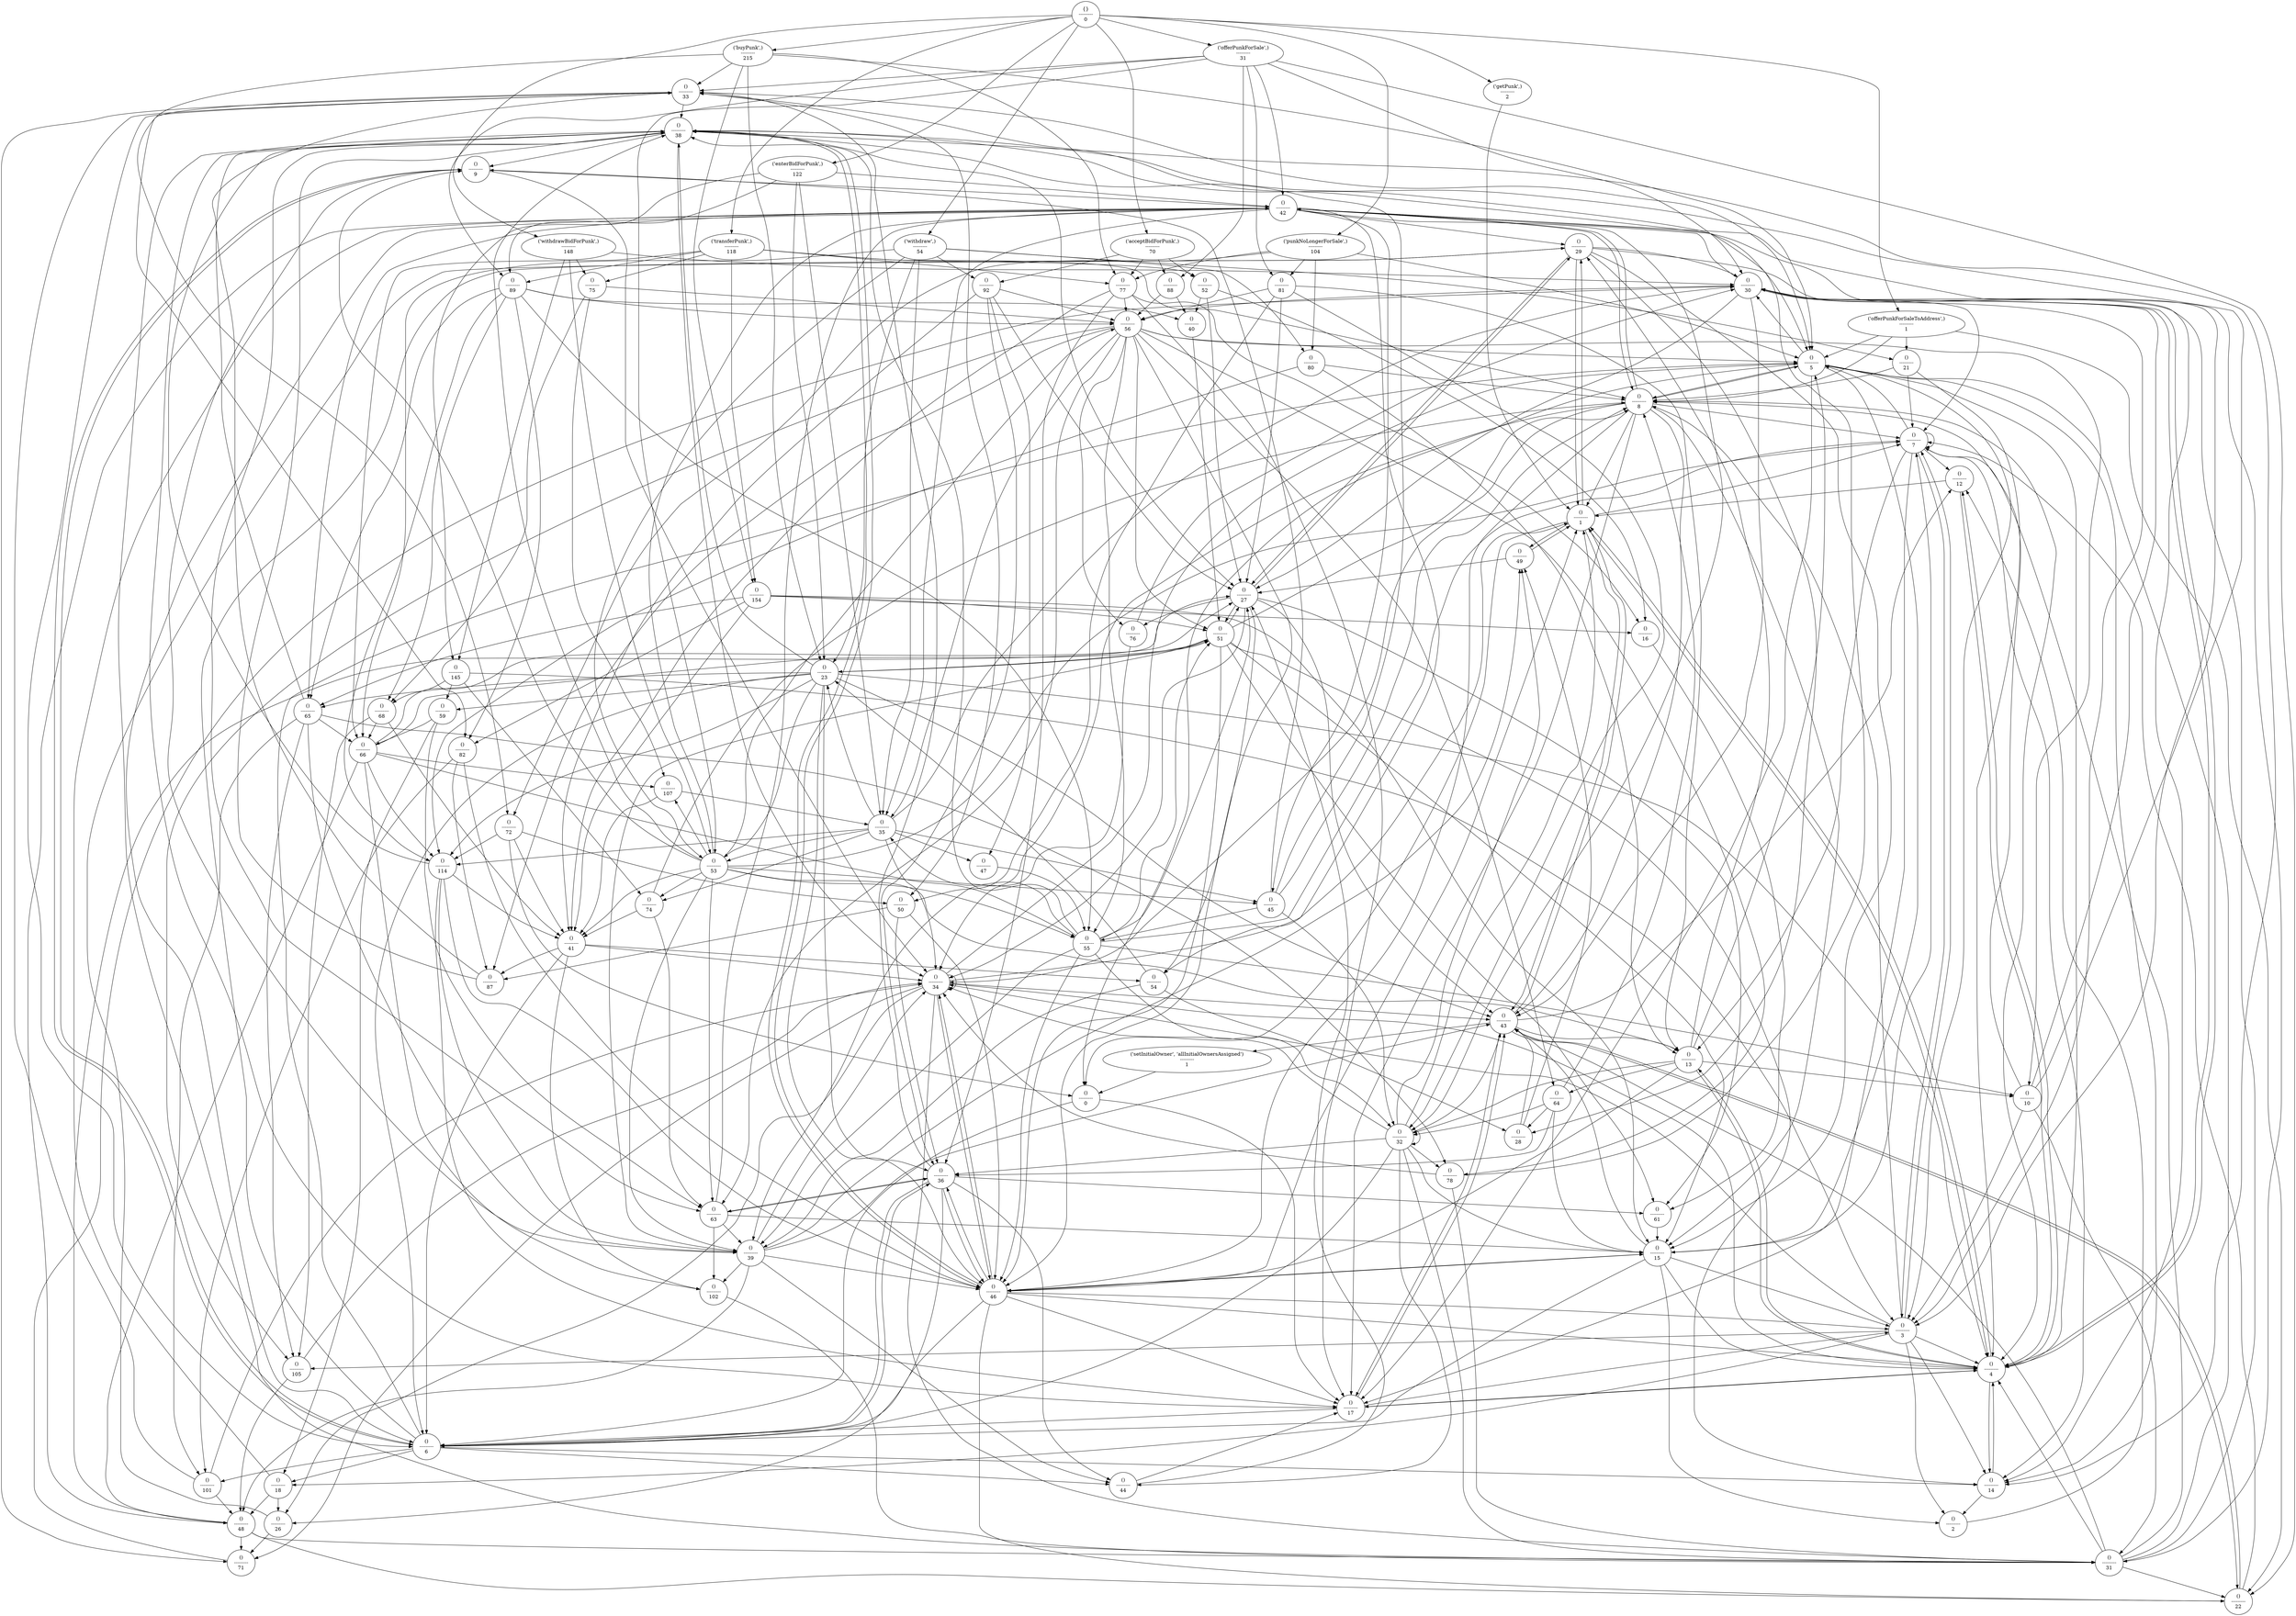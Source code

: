 strict digraph  {
"{}\n---------\n0";
"('buyPunk',)\n---------\n215";
"()\n---------\n33";
"()\n---------\n38";
"()\n---------\n9";
"()\n---------\n42";
"()\n---------\n29";
"()\n---------\n30";
"()\n---------\n43";
"()\n---------\n12";
"()\n---------\n1";
"()\n---------\n0";
"('setInitialOwner', 'allInitialOwnersAssigned')\n---------\n1";
"()\n---------\n4";
"()\n---------\n27";
"()\n---------\n14";
"()\n---------\n31";
"()\n---------\n22";
"()\n---------\n48";
"()\n---------\n6";
"()\n---------\n5";
"()\n---------\n17";
"()\n---------\n44";
"()\n---------\n34";
"()\n---------\n43";
"()\n---------\n39";
"()\n---------\n46";
"()\n---------\n38";
"()\n---------\n46";
"()\n---------\n14";
"()\n---------\n36";
"()\n---------\n4";
"()\n---------\n46";
"()\n---------\n15";
"()\n---------\n2";
"()\n---------\n3";
"()\n---------\n63";
"()\n---------\n17";
"()\n---------\n6";
"()\n---------\n18";
"()\n---------\n26";
"()\n---------\n71";
"()\n---------\n48";
"()\n---------\n36";
"()\n---------\n33";
"()\n---------\n101";
"()\n---------\n50";
"()\n---------\n87";
"()\n---------\n82";
"()\n---------\n23";
"()\n---------\n59";
"()\n---------\n63";
"()\n---------\n102";
"()\n---------\n66";
"()\n---------\n53";
"()\n---------\n39";
"()\n---------\n65";
"()\n---------\n23";
"()\n---------\n114";
"()\n---------\n17";
"()\n---------\n51";
"()\n---------\n61";
"()\n---------\n36";
"()\n---------\n4";
"()\n---------\n154";
"()\n---------\n41";
"()\n---------\n6";
"()\n---------\n16";
"()\n---------\n15";
"()\n---------\n72";
"()\n---------\n0";
"()\n---------\n77";
"()\n---------\n5";
"('enterBidForPunk',)\n---------\n122";
"()\n---------\n145";
"()\n---------\n3";
"()\n---------\n8";
"()\n---------\n1";
"()\n---------\n4";
"()\n---------\n1";
"()\n---------\n4";
"()\n---------\n12";
"()\n---------\n49";
"()\n---------\n7";
"()\n---------\n34";
"()\n---------\n46";
"()\n---------\n39";
"()\n---------\n34";
"()\n---------\n34";
"()\n---------\n105";
"()\n---------\n74";
"()\n---------\n41";
"()\n---------\n68";
"()\n---------\n35";
"()\n---------\n45";
"()\n---------\n32";
"()\n---------\n31";
"()\n---------\n43";
"()\n---------\n13";
"()\n---------\n7";
"()\n---------\n32";
"()\n---------\n15";
"()\n---------\n38";
"()\n---------\n27";
"()\n---------\n55";
"()\n---------\n114";
"()\n---------\n47";
"()\n---------\n42";
"()\n---------\n32";
"()\n---------\n78";
"()\n---------\n65";
"()\n---------\n89";
"('offerPunkForSale',)\n---------\n31";
"()\n---------\n53";
"()\n---------\n42";
"()\n---------\n29";
"()\n---------\n30";
"()\n---------\n43";
"()\n---------\n13";
"()\n---------\n7";
"()\n---------\n28";
"()\n---------\n15";
"()\n---------\n35";
"()\n---------\n23";
"()\n---------\n54";
"()\n---------\n13";
"()\n---------\n10";
"()\n---------\n8";
"()\n---------\n4";
"()\n---------\n3";
"()\n---------\n64";
"()\n---------\n15";
"()\n---------\n5";
"()\n---------\n55";
"()\n---------\n51";
"()\n---------\n14";
"()\n---------\n7";
"()\n---------\n56";
"()\n---------\n5";
"()\n---------\n7";
"()\n---------\n30";
"()\n---------\n27";
"()\n---------\n76";
"()\n---------\n56";
"()\n---------\n81";
"()\n---------\n56";
"()\n---------\n89";
"()\n---------\n40";
"()\n---------\n88";
"()\n---------\n22";
"('withdraw',)\n---------\n54";
"()\n---------\n53";
"()\n---------\n107";
"()\n---------\n41";
"()\n---------\n80";
"()\n---------\n8";
"()\n---------\n66";
"()\n---------\n27";
"()\n---------\n92";
"()\n---------\n21";
"('withdrawBidForPunk',)\n---------\n148";
"()\n---------\n75";
"('transferPunk',)\n---------\n118";
"()\n---------\n77";
"()\n---------\n17";
"()\n---------\n52";
"()\n---------\n8";
"('punkNoLongerForSale',)\n---------\n104";
"()\n---------\n5";
"('acceptBidForPunk',)\n---------\n70";
"('offerPunkForSaleToAddress',)\n---------\n1";
"('getPunk',)\n---------\n2";
"{}\n---------\n0" -> "('buyPunk',)\n---------\n215";
"{}\n---------\n0" -> "('enterBidForPunk',)\n---------\n122";
"{}\n---------\n0" -> "('offerPunkForSale',)\n---------\n31";
"{}\n---------\n0" -> "('withdraw',)\n---------\n54";
"{}\n---------\n0" -> "('withdrawBidForPunk',)\n---------\n148";
"{}\n---------\n0" -> "('transferPunk',)\n---------\n118";
"{}\n---------\n0" -> "('punkNoLongerForSale',)\n---------\n104";
"{}\n---------\n0" -> "('acceptBidForPunk',)\n---------\n70";
"{}\n---------\n0" -> "('offerPunkForSaleToAddress',)\n---------\n1";
"{}\n---------\n0" -> "('getPunk',)\n---------\n2";
"('buyPunk',)\n---------\n215" -> "()\n---------\n33";
"('buyPunk',)\n---------\n215" -> "()\n---------\n23";
"('buyPunk',)\n---------\n215" -> "()\n---------\n23";
"('buyPunk',)\n---------\n215" -> "()\n---------\n154";
"('buyPunk',)\n---------\n215" -> "()\n---------\n72";
"('buyPunk',)\n---------\n215" -> "()\n---------\n77";
"('buyPunk',)\n---------\n215" -> "()\n---------\n5";
"()\n---------\n33" -> "()\n---------\n38";
"()\n---------\n33" -> "()\n---------\n6";
"()\n---------\n33" -> "()\n---------\n50";
"()\n---------\n33" -> "()\n---------\n82";
"()\n---------\n38" -> "()\n---------\n9";
"()\n---------\n38" -> "()\n---------\n46";
"()\n---------\n38" -> "()\n---------\n46";
"()\n---------\n38" -> "()\n---------\n63";
"()\n---------\n38" -> "()\n---------\n17";
"()\n---------\n9" -> "()\n---------\n42";
"()\n---------\n9" -> "()\n---------\n6";
"()\n---------\n9" -> "()\n---------\n34";
"()\n---------\n9" -> "()\n---------\n39";
"()\n---------\n42" -> "()\n---------\n29";
"()\n---------\n42" -> "()\n---------\n31";
"()\n---------\n42" -> "()\n---------\n48";
"()\n---------\n29" -> "()\n---------\n30";
"()\n---------\n29" -> "()\n---------\n27";
"()\n---------\n29" -> "()\n---------\n14";
"()\n---------\n30" -> "()\n---------\n43";
"()\n---------\n30" -> "()\n---------\n4";
"()\n---------\n43" -> "()\n---------\n12";
"()\n---------\n43" -> "('setInitialOwner', 'allInitialOwnersAssigned')\n---------\n1";
"()\n---------\n12" -> "()\n---------\n1";
"()\n---------\n1" -> "()\n---------\n0";
"('setInitialOwner', 'allInitialOwnersAssigned')\n---------\n1" -> "()\n---------\n0";
"()\n---------\n4" -> "()\n---------\n12";
"()\n---------\n27" -> "()\n---------\n43";
"()\n---------\n14" -> "()\n---------\n4";
"()\n---------\n31" -> "()\n---------\n30";
"()\n---------\n31" -> "()\n---------\n22";
"()\n---------\n22" -> "()\n---------\n43";
"()\n---------\n48" -> "()\n---------\n27";
"()\n---------\n48" -> "()\n---------\n22";
"()\n---------\n6" -> "()\n---------\n29";
"()\n---------\n6" -> "()\n---------\n5";
"()\n---------\n6" -> "()\n---------\n44";
"()\n---------\n5" -> "()\n---------\n30";
"()\n---------\n5" -> "()\n---------\n17";
"()\n---------\n17" -> "()\n---------\n43";
"()\n---------\n44" -> "()\n---------\n27";
"()\n---------\n44" -> "()\n---------\n17";
"()\n---------\n34" -> "()\n---------\n31";
"()\n---------\n34" -> "()\n---------\n5";
"()\n---------\n34" -> "()\n---------\n43";
"()\n---------\n43" -> "()\n---------\n22";
"()\n---------\n43" -> "()\n---------\n17";
"()\n---------\n39" -> "()\n---------\n48";
"()\n---------\n39" -> "()\n---------\n44";
"()\n---------\n39" -> "()\n---------\n43";
"()\n---------\n46" -> "()\n---------\n6";
"()\n---------\n46" -> "()\n---------\n38";
"()\n---------\n46" -> "()\n---------\n36";
"()\n---------\n46" -> "()\n---------\n4";
"()\n---------\n38" -> "()\n---------\n5";
"()\n---------\n38" -> "()\n---------\n46";
"()\n---------\n38" -> "()\n---------\n14";
"()\n---------\n46" -> "()\n---------\n17";
"()\n---------\n14" -> "()\n---------\n4";
"()\n---------\n36" -> "()\n---------\n44";
"()\n---------\n36" -> "()\n---------\n46";
"()\n---------\n4" -> "()\n---------\n14";
"()\n---------\n4" -> "()\n---------\n14";
"()\n---------\n46" -> "()\n---------\n34";
"()\n---------\n46" -> "()\n---------\n38";
"()\n---------\n46" -> "()\n---------\n15";
"()\n---------\n46" -> "()\n---------\n3";
"()\n---------\n15" -> "()\n---------\n43";
"()\n---------\n15" -> "()\n---------\n46";
"()\n---------\n15" -> "()\n---------\n2";
"()\n---------\n2" -> "()\n---------\n12";
"()\n---------\n3" -> "()\n---------\n14";
"()\n---------\n3" -> "()\n---------\n2";
"()\n---------\n63" -> "()\n---------\n39";
"()\n---------\n63" -> "()\n---------\n36";
"()\n---------\n63" -> "()\n---------\n15";
"()\n---------\n17" -> "()\n---------\n4";
"()\n---------\n17" -> "()\n---------\n3";
"()\n---------\n6" -> "()\n---------\n18";
"()\n---------\n6" -> "()\n---------\n9";
"()\n---------\n6" -> "()\n---------\n36";
"()\n---------\n6" -> "()\n---------\n101";
"()\n---------\n18" -> "()\n---------\n42";
"()\n---------\n18" -> "()\n---------\n26";
"()\n---------\n18" -> "()\n---------\n48";
"()\n---------\n26" -> "()\n---------\n29";
"()\n---------\n26" -> "()\n---------\n71";
"()\n---------\n71" -> "()\n---------\n30";
"()\n---------\n48" -> "()\n---------\n31";
"()\n---------\n48" -> "()\n---------\n71";
"()\n---------\n36" -> "()\n---------\n26";
"()\n---------\n36" -> "()\n---------\n6";
"()\n---------\n36" -> "()\n---------\n33";
"()\n---------\n33" -> "()\n---------\n71";
"()\n---------\n33" -> "()\n---------\n5";
"()\n---------\n101" -> "()\n---------\n48";
"()\n---------\n101" -> "()\n---------\n34";
"()\n---------\n101" -> "()\n---------\n33";
"()\n---------\n50" -> "()\n---------\n46";
"()\n---------\n50" -> "()\n---------\n36";
"()\n---------\n50" -> "()\n---------\n87";
"()\n---------\n87" -> "()\n---------\n38";
"()\n---------\n87" -> "()\n---------\n33";
"()\n---------\n82" -> "()\n---------\n46";
"()\n---------\n82" -> "()\n---------\n101";
"()\n---------\n82" -> "()\n---------\n87";
"()\n---------\n23" -> "()\n---------\n59";
"()\n---------\n23" -> "()\n---------\n6";
"()\n---------\n23" -> "()\n---------\n53";
"()\n---------\n23" -> "()\n---------\n65";
"()\n---------\n59" -> "()\n---------\n18";
"()\n---------\n59" -> "()\n---------\n63";
"()\n---------\n59" -> "()\n---------\n66";
"()\n---------\n63" -> "()\n---------\n42";
"()\n---------\n63" -> "()\n---------\n102";
"()\n---------\n102" -> "()\n---------\n31";
"()\n---------\n66" -> "()\n---------\n48";
"()\n---------\n66" -> "()\n---------\n102";
"()\n---------\n53" -> "()\n---------\n9";
"()\n---------\n53" -> "()\n---------\n63";
"()\n---------\n53" -> "()\n---------\n39";
"()\n---------\n39" -> "()\n---------\n34";
"()\n---------\n39" -> "()\n---------\n102";
"()\n---------\n65" -> "()\n---------\n66";
"()\n---------\n65" -> "()\n---------\n101";
"()\n---------\n65" -> "()\n---------\n39";
"()\n---------\n23" -> "()\n---------\n38";
"()\n---------\n23" -> "()\n---------\n53";
"()\n---------\n23" -> "()\n---------\n114";
"()\n---------\n23" -> "()\n---------\n51";
"()\n---------\n23" -> "()\n---------\n36";
"()\n---------\n23" -> "()\n---------\n4";
"()\n---------\n114" -> "()\n---------\n46";
"()\n---------\n114" -> "()\n---------\n17";
"()\n---------\n17" -> "()\n---------\n4";
"()\n---------\n51" -> "()\n---------\n46";
"()\n---------\n51" -> "()\n---------\n39";
"()\n---------\n51" -> "()\n---------\n61";
"()\n---------\n61" -> "()\n---------\n15";
"()\n---------\n36" -> "()\n---------\n63";
"()\n---------\n36" -> "()\n---------\n61";
"()\n---------\n4" -> "()\n---------\n17";
"()\n---------\n4" -> "()\n---------\n17";
"()\n---------\n154" -> "()\n---------\n82";
"()\n---------\n154" -> "()\n---------\n65";
"()\n---------\n154" -> "()\n---------\n51";
"()\n---------\n154" -> "()\n---------\n41";
"()\n---------\n154" -> "()\n---------\n16";
"()\n---------\n154" -> "()\n---------\n15";
"()\n---------\n41" -> "()\n---------\n87";
"()\n---------\n41" -> "()\n---------\n6";
"()\n---------\n6" -> "()\n---------\n14";
"()\n---------\n16" -> "()\n---------\n61";
"()\n---------\n15" -> "()\n---------\n6";
"()\n---------\n15" -> "()\n---------\n3";
"()\n---------\n72" -> "()\n---------\n50";
"()\n---------\n72" -> "()\n---------\n114";
"()\n---------\n72" -> "()\n---------\n41";
"()\n---------\n72" -> "()\n---------\n0";
"()\n---------\n0" -> "()\n---------\n17";
"()\n---------\n0" -> "()\n---------\n6";
"()\n---------\n77" -> "()\n---------\n36";
"()\n---------\n77" -> "()\n---------\n16";
"()\n---------\n5" -> "()\n---------\n0";
"()\n---------\n5" -> "()\n---------\n4";
"()\n---------\n5" -> "()\n---------\n15";
"('enterBidForPunk',)\n---------\n122" -> "()\n---------\n145";
"('enterBidForPunk',)\n---------\n122" -> "()\n---------\n23";
"('enterBidForPunk',)\n---------\n122" -> "()\n---------\n35";
"('enterBidForPunk',)\n---------\n122" -> "()\n---------\n42";
"('enterBidForPunk',)\n---------\n122" -> "()\n---------\n89";
"()\n---------\n145" -> "()\n---------\n59";
"()\n---------\n145" -> "()\n---------\n3";
"()\n---------\n145" -> "()\n---------\n74";
"()\n---------\n145" -> "()\n---------\n68";
"()\n---------\n3" -> "()\n---------\n18";
"()\n---------\n3" -> "()\n---------\n8";
"()\n---------\n3" -> "()\n---------\n34";
"()\n---------\n3" -> "()\n---------\n105";
"()\n---------\n8" -> "()\n---------\n42";
"()\n---------\n8" -> "()\n---------\n1";
"()\n---------\n8" -> "()\n---------\n34";
"()\n---------\n8" -> "()\n---------\n39";
"()\n---------\n1" -> "()\n---------\n29";
"()\n---------\n1" -> "()\n---------\n4";
"()\n---------\n1" -> "()\n---------\n49";
"()\n---------\n1" -> "()\n---------\n7";
"()\n---------\n4" -> "()\n---------\n30";
"()\n---------\n4" -> "()\n---------\n1";
"()\n---------\n4" -> "()\n---------\n12";
"()\n---------\n1" -> "()\n---------\n43";
"()\n---------\n1" -> "()\n---------\n4";
"()\n---------\n4" -> "()\n---------\n12";
"()\n---------\n12" -> "()\n---------\n4";
"()\n---------\n12" -> "()\n---------\n4";
"()\n---------\n49" -> "()\n---------\n27";
"()\n---------\n49" -> "()\n---------\n1";
"()\n---------\n7" -> "()\n---------\n12";
"()\n---------\n7" -> "()\n---------\n14";
"()\n---------\n34" -> "()\n---------\n31";
"()\n---------\n34" -> "()\n---------\n4";
"()\n---------\n34" -> "()\n---------\n46";
"()\n---------\n46" -> "()\n---------\n22";
"()\n---------\n46" -> "()\n---------\n1";
"()\n---------\n39" -> "()\n---------\n48";
"()\n---------\n39" -> "()\n---------\n49";
"()\n---------\n39" -> "()\n---------\n46";
"()\n---------\n34" -> "()\n---------\n26";
"()\n---------\n34" -> "()\n---------\n1";
"()\n---------\n34" -> "()\n---------\n34";
"()\n---------\n34" -> "()\n---------\n71";
"()\n---------\n34" -> "()\n---------\n4";
"()\n---------\n105" -> "()\n---------\n48";
"()\n---------\n105" -> "()\n---------\n34";
"()\n---------\n105" -> "()\n---------\n34";
"()\n---------\n74" -> "()\n---------\n8";
"()\n---------\n74" -> "()\n---------\n63";
"()\n---------\n74" -> "()\n---------\n41";
"()\n---------\n41" -> "()\n---------\n34";
"()\n---------\n41" -> "()\n---------\n102";
"()\n---------\n68" -> "()\n---------\n66";
"()\n---------\n68" -> "()\n---------\n105";
"()\n---------\n68" -> "()\n---------\n41";
"()\n---------\n35" -> "()\n---------\n74";
"()\n---------\n35" -> "()\n---------\n45";
"()\n---------\n35" -> "()\n---------\n53";
"()\n---------\n35" -> "()\n---------\n114";
"()\n---------\n35" -> "()\n---------\n47";
"()\n---------\n45" -> "()\n---------\n8";
"()\n---------\n45" -> "()\n---------\n9";
"()\n---------\n45" -> "()\n---------\n32";
"()\n---------\n45" -> "()\n---------\n38";
"()\n---------\n45" -> "()\n---------\n55";
"()\n---------\n32" -> "()\n---------\n1";
"()\n---------\n32" -> "()\n---------\n6";
"()\n---------\n32" -> "()\n---------\n31";
"()\n---------\n32" -> "()\n---------\n32";
"()\n---------\n32" -> "()\n---------\n15";
"()\n---------\n31" -> "()\n---------\n4";
"()\n---------\n31" -> "()\n---------\n5";
"()\n---------\n31" -> "()\n---------\n43";
"()\n---------\n31" -> "()\n---------\n7";
"()\n---------\n43" -> "()\n---------\n1";
"()\n---------\n43" -> "()\n---------\n17";
"()\n---------\n43" -> "()\n---------\n13";
"()\n---------\n13" -> "()\n---------\n4";
"()\n---------\n7" -> "()\n---------\n12";
"()\n---------\n7" -> "()\n---------\n13";
"()\n---------\n32" -> "()\n---------\n49";
"()\n---------\n32" -> "()\n---------\n44";
"()\n---------\n32" -> "()\n---------\n43";
"()\n---------\n15" -> "()\n---------\n7";
"()\n---------\n15" -> "()\n---------\n7";
"()\n---------\n38" -> "()\n---------\n34";
"()\n---------\n38" -> "()\n---------\n34";
"()\n---------\n38" -> "()\n---------\n31";
"()\n---------\n38" -> "()\n---------\n27";
"()\n---------\n27" -> "()\n---------\n46";
"()\n---------\n27" -> "()\n---------\n43";
"()\n---------\n27" -> "()\n---------\n43";
"()\n---------\n55" -> "()\n---------\n39";
"()\n---------\n55" -> "()\n---------\n39";
"()\n---------\n55" -> "()\n---------\n32";
"()\n---------\n55" -> "()\n---------\n27";
"()\n---------\n114" -> "()\n---------\n38";
"()\n---------\n114" -> "()\n---------\n41";
"()\n---------\n114" -> "()\n---------\n39";
"()\n---------\n47" -> "()\n---------\n55";
"()\n---------\n42" -> "()\n---------\n3";
"()\n---------\n42" -> "()\n---------\n6";
"()\n---------\n42" -> "()\n---------\n45";
"()\n---------\n42" -> "()\n---------\n32";
"()\n---------\n42" -> "()\n---------\n65";
"()\n---------\n32" -> "()\n---------\n36";
"()\n---------\n32" -> "()\n---------\n34";
"()\n---------\n32" -> "()\n---------\n32";
"()\n---------\n32" -> "()\n---------\n78";
"()\n---------\n78" -> "()\n---------\n34";
"()\n---------\n78" -> "()\n---------\n33";
"()\n---------\n78" -> "()\n---------\n31";
"()\n---------\n65" -> "()\n---------\n105";
"()\n---------\n65" -> "()\n---------\n101";
"()\n---------\n65" -> "()\n---------\n38";
"()\n---------\n65" -> "()\n---------\n78";
"()\n---------\n89" -> "()\n---------\n68";
"()\n---------\n89" -> "()\n---------\n65";
"()\n---------\n89" -> "()\n---------\n65";
"()\n---------\n89" -> "()\n---------\n114";
"('offerPunkForSale',)\n---------\n31" -> "()\n---------\n53";
"('offerPunkForSale',)\n---------\n31" -> "()\n---------\n33";
"('offerPunkForSale',)\n---------\n31" -> "()\n---------\n42";
"('offerPunkForSale',)\n---------\n31" -> "()\n---------\n30";
"('offerPunkForSale',)\n---------\n31" -> "()\n---------\n81";
"('offerPunkForSale',)\n---------\n31" -> "()\n---------\n89";
"('offerPunkForSale',)\n---------\n31" -> "()\n---------\n88";
"('offerPunkForSale',)\n---------\n31" -> "()\n---------\n22";
"()\n---------\n53" -> "()\n---------\n38";
"()\n---------\n53" -> "()\n---------\n45";
"()\n---------\n53" -> "()\n---------\n42";
"()\n---------\n53" -> "()\n---------\n13";
"()\n---------\n53" -> "()\n---------\n55";
"()\n---------\n53" -> "()\n---------\n56";
"()\n---------\n53" -> "()\n---------\n7";
"()\n---------\n42" -> "()\n---------\n8";
"()\n---------\n42" -> "()\n---------\n29";
"()\n---------\n42" -> "()\n---------\n35";
"()\n---------\n42" -> "()\n---------\n54";
"()\n---------\n29" -> "()\n---------\n1";
"()\n---------\n29" -> "()\n---------\n30";
"()\n---------\n29" -> "()\n---------\n28";
"()\n---------\n29" -> "()\n---------\n15";
"()\n---------\n30" -> "()\n---------\n4";
"()\n---------\n30" -> "()\n---------\n43";
"()\n---------\n30" -> "()\n---------\n7";
"()\n---------\n43" -> "()\n---------\n1";
"()\n---------\n43" -> "()\n---------\n13";
"()\n---------\n13" -> "()\n---------\n4";
"()\n---------\n7" -> "()\n---------\n12";
"()\n---------\n7" -> "()\n---------\n13";
"()\n---------\n28" -> "()\n---------\n49";
"()\n---------\n28" -> "()\n---------\n43";
"()\n---------\n15" -> "()\n---------\n7";
"()\n---------\n15" -> "()\n---------\n7";
"()\n---------\n35" -> "()\n---------\n34";
"()\n---------\n35" -> "()\n---------\n30";
"()\n---------\n35" -> "()\n---------\n23";
"()\n---------\n23" -> "()\n---------\n46";
"()\n---------\n23" -> "()\n---------\n43";
"()\n---------\n54" -> "()\n---------\n39";
"()\n---------\n54" -> "()\n---------\n28";
"()\n---------\n54" -> "()\n---------\n23";
"()\n---------\n13" -> "()\n---------\n46";
"()\n---------\n13" -> "()\n---------\n32";
"()\n---------\n13" -> "()\n---------\n29";
"()\n---------\n13" -> "()\n---------\n10";
"()\n---------\n13" -> "()\n---------\n64";
"()\n---------\n13" -> "()\n---------\n5";
"()\n---------\n10" -> "()\n---------\n38";
"()\n---------\n10" -> "()\n---------\n31";
"()\n---------\n10" -> "()\n---------\n30";
"()\n---------\n10" -> "()\n---------\n8";
"()\n---------\n10" -> "()\n---------\n3";
"()\n---------\n8" -> "()\n---------\n43";
"()\n---------\n8" -> "()\n---------\n46";
"()\n---------\n8" -> "()\n---------\n43";
"()\n---------\n8" -> "()\n---------\n4";
"()\n---------\n4" -> "()\n---------\n13";
"()\n---------\n4" -> "()\n---------\n13";
"()\n---------\n3" -> "()\n---------\n7";
"()\n---------\n3" -> "()\n---------\n7";
"()\n---------\n3" -> "()\n---------\n4";
"()\n---------\n3" -> "()\n---------\n14";
"()\n---------\n64" -> "()\n---------\n36";
"()\n---------\n64" -> "()\n---------\n32";
"()\n---------\n64" -> "()\n---------\n28";
"()\n---------\n64" -> "()\n---------\n8";
"()\n---------\n64" -> "()\n---------\n15";
"()\n---------\n15" -> "()\n---------\n4";
"()\n---------\n5" -> "()\n---------\n3";
"()\n---------\n5" -> "()\n---------\n15";
"()\n---------\n5" -> "()\n---------\n15";
"()\n---------\n5" -> "()\n---------\n4";
"()\n---------\n5" -> "()\n---------\n15";
"()\n---------\n55" -> "()\n---------\n46";
"()\n---------\n55" -> "()\n---------\n38";
"()\n---------\n55" -> "()\n---------\n35";
"()\n---------\n55" -> "()\n---------\n10";
"()\n---------\n55" -> "()\n---------\n51";
"()\n---------\n55" -> "()\n---------\n7";
"()\n---------\n51" -> "()\n---------\n15";
"()\n---------\n51" -> "()\n---------\n27";
"()\n---------\n51" -> "()\n---------\n8";
"()\n---------\n51" -> "()\n---------\n23";
"()\n---------\n51" -> "()\n---------\n14";
"()\n---------\n14" -> "()\n---------\n4";
"()\n---------\n14" -> "()\n---------\n2";
"()\n---------\n7" -> "()\n---------\n3";
"()\n---------\n7" -> "()\n---------\n14";
"()\n---------\n7" -> "()\n---------\n3";
"()\n---------\n56" -> "()\n---------\n64";
"()\n---------\n56" -> "()\n---------\n63";
"()\n---------\n56" -> "()\n---------\n55";
"()\n---------\n56" -> "()\n---------\n54";
"()\n---------\n56" -> "()\n---------\n51";
"()\n---------\n56" -> "()\n---------\n5";
"()\n---------\n5" -> "()\n---------\n14";
"()\n---------\n5" -> "()\n---------\n15";
"()\n---------\n7" -> "()\n---------\n5";
"()\n---------\n7" -> "()\n---------\n7";
"()\n---------\n7" -> "()\n---------\n17";
"()\n---------\n7" -> "()\n---------\n5";
"()\n---------\n30" -> "()\n---------\n3";
"()\n---------\n30" -> "()\n---------\n42";
"()\n---------\n30" -> "()\n---------\n27";
"()\n---------\n30" -> "()\n---------\n56";
"()\n---------\n27" -> "()\n---------\n34";
"()\n---------\n27" -> "()\n---------\n29";
"()\n---------\n27" -> "()\n---------\n76";
"()\n---------\n76" -> "()\n---------\n34";
"()\n---------\n76" -> "()\n---------\n30";
"()\n---------\n56" -> "()\n---------\n105";
"()\n---------\n56" -> "()\n---------\n35";
"()\n---------\n56" -> "()\n---------\n76";
"()\n---------\n81" -> "()\n---------\n50";
"()\n---------\n81" -> "()\n---------\n13";
"()\n---------\n81" -> "()\n---------\n32";
"()\n---------\n81" -> "()\n---------\n27";
"()\n---------\n81" -> "()\n---------\n56";
"()\n---------\n56" -> "()\n---------\n87";
"()\n---------\n56" -> "()\n---------\n10";
"()\n---------\n56" -> "()\n---------\n78";
"()\n---------\n56" -> "()\n---------\n76";
"()\n---------\n89" -> "()\n---------\n82";
"()\n---------\n89" -> "()\n---------\n55";
"()\n---------\n89" -> "()\n---------\n65";
"()\n---------\n89" -> "()\n---------\n56";
"()\n---------\n89" -> "()\n---------\n56";
"()\n---------\n89" -> "()\n---------\n40";
"()\n---------\n40" -> "()\n---------\n51";
"()\n---------\n88" -> "()\n---------\n56";
"()\n---------\n88" -> "()\n---------\n40";
"()\n---------\n22" -> "()\n---------\n7";
"('withdraw',)\n---------\n54" -> "()\n---------\n53";
"('withdraw',)\n---------\n54" -> "()\n---------\n23";
"('withdraw',)\n---------\n54" -> "()\n---------\n35";
"('withdraw',)\n---------\n54" -> "()\n---------\n53";
"('withdraw',)\n---------\n54" -> "()\n---------\n80";
"('withdraw',)\n---------\n54" -> "()\n---------\n66";
"('withdraw',)\n---------\n54" -> "()\n---------\n92";
"('withdraw',)\n---------\n54" -> "()\n---------\n21";
"()\n---------\n53" -> "()\n---------\n74";
"()\n---------\n53" -> "()\n---------\n42";
"()\n---------\n53" -> "()\n---------\n107";
"()\n---------\n53" -> "()\n---------\n41";
"()\n---------\n107" -> "()\n---------\n41";
"()\n---------\n107" -> "()\n---------\n35";
"()\n---------\n41" -> "()\n---------\n54";
"()\n---------\n80" -> "()\n---------\n13";
"()\n---------\n80" -> "()\n---------\n114";
"()\n---------\n80" -> "()\n---------\n8";
"()\n---------\n8" -> "()\n---------\n5";
"()\n---------\n8" -> "()\n---------\n17";
"()\n---------\n66" -> "()\n---------\n55";
"()\n---------\n66" -> "()\n---------\n51";
"()\n---------\n66" -> "()\n---------\n114";
"()\n---------\n66" -> "()\n---------\n107";
"()\n---------\n66" -> "()\n---------\n27";
"()\n---------\n27" -> "()\n---------\n51";
"()\n---------\n27" -> "()\n---------\n61";
"()\n---------\n92" -> "()\n---------\n56";
"()\n---------\n92" -> "()\n---------\n36";
"()\n---------\n92" -> "()\n---------\n47";
"()\n---------\n92" -> "()\n---------\n41";
"()\n---------\n92" -> "()\n---------\n27";
"()\n---------\n21" -> "()\n---------\n7";
"()\n---------\n21" -> "()\n---------\n8";
"()\n---------\n21" -> "()\n---------\n4";
"('withdrawBidForPunk',)\n---------\n148" -> "()\n---------\n145";
"('withdrawBidForPunk',)\n---------\n148" -> "()\n---------\n30";
"('withdrawBidForPunk',)\n---------\n148" -> "()\n---------\n53";
"('withdrawBidForPunk',)\n---------\n148" -> "()\n---------\n75";
"()\n---------\n75" -> "()\n---------\n68";
"()\n---------\n75" -> "()\n---------\n56";
"()\n---------\n75" -> "()\n---------\n107";
"('transferPunk',)\n---------\n118" -> "()\n---------\n154";
"('transferPunk',)\n---------\n118" -> "()\n---------\n89";
"('transferPunk',)\n---------\n118" -> "()\n---------\n89";
"('transferPunk',)\n---------\n118" -> "()\n---------\n66";
"('transferPunk',)\n---------\n118" -> "()\n---------\n75";
"('transferPunk',)\n---------\n118" -> "()\n---------\n77";
"('transferPunk',)\n---------\n118" -> "()\n---------\n52";
"('transferPunk',)\n---------\n118" -> "()\n---------\n8";
"()\n---------\n77" -> "()\n---------\n56";
"()\n---------\n77" -> "()\n---------\n41";
"()\n---------\n77" -> "()\n---------\n17";
"()\n---------\n17" -> "()\n---------\n3";
"()\n---------\n17" -> "()\n---------\n6";
"()\n---------\n52" -> "()\n---------\n27";
"()\n---------\n52" -> "()\n---------\n40";
"()\n---------\n52" -> "()\n---------\n16";
"()\n---------\n8" -> "()\n---------\n17";
"()\n---------\n8" -> "()\n---------\n7";
"()\n---------\n8" -> "()\n---------\n15";
"('punkNoLongerForSale',)\n---------\n104" -> "()\n---------\n81";
"('punkNoLongerForSale',)\n---------\n104" -> "()\n---------\n72";
"('punkNoLongerForSale',)\n---------\n104" -> "()\n---------\n80";
"('punkNoLongerForSale',)\n---------\n104" -> "()\n---------\n77";
"('punkNoLongerForSale',)\n---------\n104" -> "()\n---------\n5";
"()\n---------\n5" -> "()\n---------\n8";
"()\n---------\n5" -> "()\n---------\n17";
"()\n---------\n5" -> "()\n---------\n0";
"('acceptBidForPunk',)\n---------\n70" -> "()\n---------\n92";
"('acceptBidForPunk',)\n---------\n70" -> "()\n---------\n88";
"('acceptBidForPunk',)\n---------\n70" -> "()\n---------\n77";
"('acceptBidForPunk',)\n---------\n70" -> "()\n---------\n52";
"('offerPunkForSaleToAddress',)\n---------\n1" -> "()\n---------\n5";
"('offerPunkForSaleToAddress',)\n---------\n1" -> "()\n---------\n22";
"('offerPunkForSaleToAddress',)\n---------\n1" -> "()\n---------\n21";
"('offerPunkForSaleToAddress',)\n---------\n1" -> "()\n---------\n8";
"('offerPunkForSaleToAddress',)\n---------\n1" -> "()\n---------\n5";
"('getPunk',)\n---------\n2" -> "()\n---------\n1";
}
